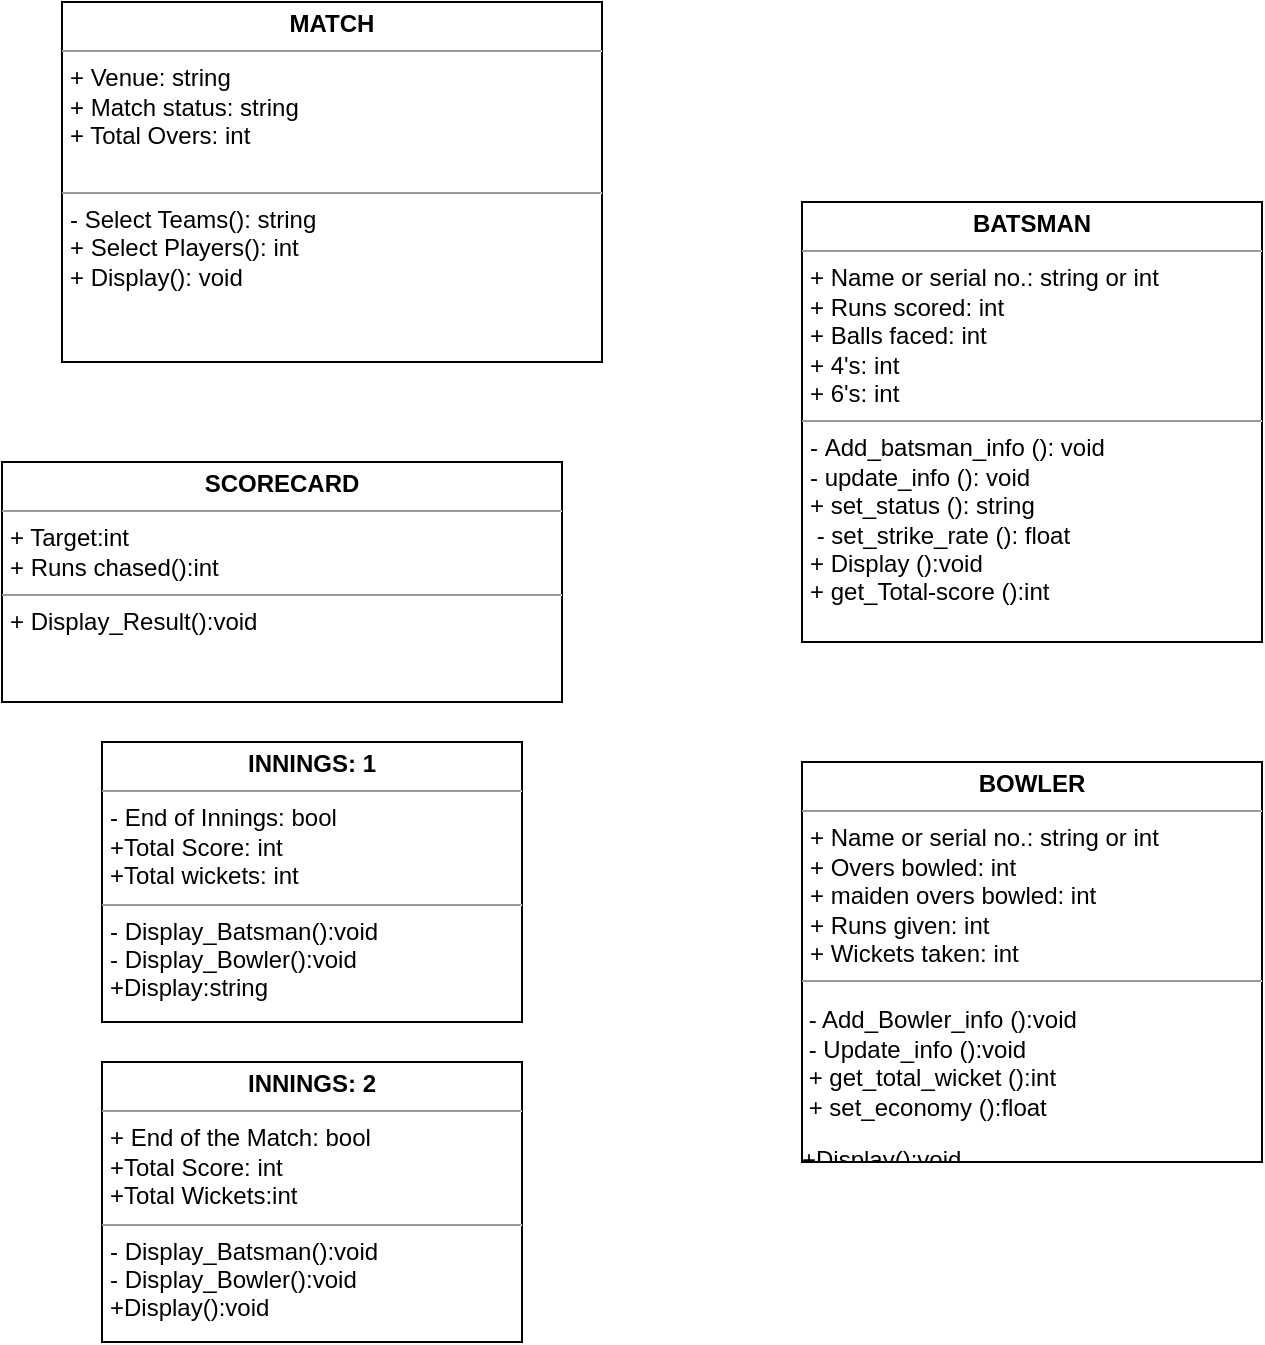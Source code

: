 <mxfile version="14.8.0" type="github"><diagram id="wMzRl5aVPOHGh-fy0kfL" name="Page-1"><mxGraphModel dx="868" dy="482" grid="1" gridSize="10" guides="1" tooltips="1" connect="1" arrows="1" fold="1" page="1" pageScale="1" pageWidth="850" pageHeight="1100" math="0" shadow="0"><root><mxCell id="0"/><mxCell id="1" parent="0"/><mxCell id="ZDCFO0xHtRH1fSpxnqJd-10" value="&lt;p style=&quot;margin: 0px ; margin-top: 4px ; text-align: center&quot;&gt;&lt;b&gt;SCORECARD&lt;/b&gt;&lt;/p&gt;&lt;hr size=&quot;1&quot;&gt;&lt;p style=&quot;margin: 0px ; margin-left: 4px&quot;&gt;+ Target:int&lt;/p&gt;&lt;p style=&quot;margin: 0px ; margin-left: 4px&quot;&gt;+ Runs chased():int&lt;/p&gt;&lt;hr size=&quot;1&quot;&gt;&lt;p style=&quot;margin: 0px ; margin-left: 4px&quot;&gt;+ Display_Result():void&lt;/p&gt;" style="verticalAlign=top;align=left;overflow=fill;fontSize=12;fontFamily=Helvetica;html=1;" parent="1" vertex="1"><mxGeometry x="50" y="270" width="280" height="120" as="geometry"/></mxCell><mxCell id="ZDCFO0xHtRH1fSpxnqJd-11" value="&lt;p style=&quot;margin: 0px ; margin-top: 4px ; text-align: center&quot;&gt;&lt;b&gt;BATSMAN&lt;/b&gt;&lt;/p&gt;&lt;hr size=&quot;1&quot;&gt;&lt;p style=&quot;margin: 0px ; margin-left: 4px&quot;&gt;+ Name or serial no.: string or int&lt;/p&gt;&lt;p style=&quot;margin: 0px ; margin-left: 4px&quot;&gt;+ Runs scored: int&lt;/p&gt;&lt;p style=&quot;margin: 0px ; margin-left: 4px&quot;&gt;+ Balls faced: int&lt;/p&gt;&lt;p style=&quot;margin: 0px ; margin-left: 4px&quot;&gt;+ 4's: int&lt;/p&gt;&lt;p style=&quot;margin: 0px ; margin-left: 4px&quot;&gt;+ 6's: int&lt;/p&gt;&lt;hr size=&quot;1&quot;&gt;&lt;p style=&quot;margin: 0px ; margin-left: 4px&quot;&gt;-&amp;nbsp;&lt;span&gt;Add_batsman_info (): void&lt;/span&gt;&lt;/p&gt;&lt;p style=&quot;margin: 0px ; margin-left: 4px&quot;&gt;&lt;span&gt;- update_info (): void&lt;/span&gt;&lt;/p&gt;&lt;p style=&quot;margin: 0px ; margin-left: 4px&quot;&gt;&lt;span&gt;+ set_status (): string&lt;/span&gt;&lt;/p&gt;&lt;p style=&quot;margin: 0px ; margin-left: 4px&quot;&gt;&lt;span&gt;&amp;nbsp;- set_strike_rate (): float&lt;/span&gt;&lt;/p&gt;&lt;p style=&quot;margin: 0px ; margin-left: 4px&quot;&gt;&lt;span&gt;+ Display ():void&lt;/span&gt;&lt;/p&gt;&lt;p style=&quot;margin: 0px ; margin-left: 4px&quot;&gt;&lt;span&gt;+ get_Total-score&amp;nbsp;():int&lt;/span&gt;&lt;/p&gt;&lt;p class=&quot;MsoNormal&quot;&gt;&lt;span lang=&quot;EN-US&quot;&gt;&lt;br&gt;&lt;br&gt;&lt;br&gt;&lt;/span&gt;&lt;/p&gt;" style="verticalAlign=top;align=left;overflow=fill;fontSize=12;fontFamily=Helvetica;html=1;" parent="1" vertex="1"><mxGeometry x="450" y="140" width="230" height="220" as="geometry"/></mxCell><mxCell id="ZDCFO0xHtRH1fSpxnqJd-12" value="&lt;p style=&quot;margin: 0px ; margin-top: 4px ; text-align: center&quot;&gt;&lt;b&gt;BOWLER&lt;/b&gt;&lt;/p&gt;&lt;hr size=&quot;1&quot;&gt;&lt;p style=&quot;margin: 0px ; margin-left: 4px&quot;&gt;+ Name or serial no.: string or int&lt;/p&gt;&lt;p style=&quot;margin: 0px ; margin-left: 4px&quot;&gt;+ Overs bowled: int&lt;/p&gt;&lt;p style=&quot;margin: 0px ; margin-left: 4px&quot;&gt;+ maiden overs bowled: int&lt;/p&gt;&lt;p style=&quot;margin: 0px ; margin-left: 4px&quot;&gt;+ Runs given: int&lt;/p&gt;&lt;p style=&quot;margin: 0px ; margin-left: 4px&quot;&gt;+ Wickets taken: int&lt;/p&gt;&lt;hr size=&quot;1&quot;&gt;&lt;p class=&quot;MsoNormal&quot;&gt;&lt;span lang=&quot;EN-US&quot;&gt;&amp;nbsp;- Add_Bowler_info ():void&lt;br&gt;&amp;nbsp;- Update_info ():void&lt;br&gt;&amp;nbsp;+ get_total_wicket ():int&lt;br&gt;&amp;nbsp;+ set_economy ():float&lt;/span&gt;&lt;/p&gt;&lt;p class=&quot;MsoNormal&quot;&gt;&lt;span&gt;+Display():void&lt;/span&gt;&lt;/p&gt;" style="verticalAlign=top;align=left;overflow=fill;fontSize=12;fontFamily=Helvetica;html=1;" parent="1" vertex="1"><mxGeometry x="450" y="420" width="230" height="200" as="geometry"/></mxCell><mxCell id="ZDCFO0xHtRH1fSpxnqJd-13" value="&lt;p style=&quot;margin: 0px ; margin-top: 4px ; text-align: center&quot;&gt;&lt;b&gt;MATCH&lt;/b&gt;&lt;/p&gt;&lt;hr size=&quot;1&quot;&gt;&lt;p style=&quot;margin: 0px ; margin-left: 4px&quot;&gt;+ Venue: string&lt;/p&gt;&lt;p style=&quot;margin: 0px ; margin-left: 4px&quot;&gt;+ Match status: string&lt;/p&gt;&lt;p style=&quot;margin: 0px ; margin-left: 4px&quot;&gt;+ Total Overs: int&lt;/p&gt;&lt;p style=&quot;margin: 0px ; margin-left: 4px&quot;&gt;&lt;br&gt;&lt;/p&gt;&lt;hr size=&quot;1&quot;&gt;&lt;p style=&quot;margin: 0px ; margin-left: 4px&quot;&gt;- Select Teams(): string&lt;/p&gt;&lt;p style=&quot;margin: 0px ; margin-left: 4px&quot;&gt;+ Select Players(): int&lt;/p&gt;&lt;p style=&quot;margin: 0px ; margin-left: 4px&quot;&gt;+ Display(): void&lt;/p&gt;" style="verticalAlign=top;align=left;overflow=fill;fontSize=12;fontFamily=Helvetica;html=1;" parent="1" vertex="1"><mxGeometry x="80" y="40" width="270" height="180" as="geometry"/></mxCell><mxCell id="ZDCFO0xHtRH1fSpxnqJd-14" value="&lt;p style=&quot;margin: 0px ; margin-top: 4px ; text-align: center&quot;&gt;&lt;b&gt;INNINGS: 1&lt;/b&gt;&lt;/p&gt;&lt;hr size=&quot;1&quot;&gt;&lt;p style=&quot;margin: 0px ; margin-left: 4px&quot;&gt;- End of Innings: bool&lt;/p&gt;&lt;p style=&quot;margin: 0px ; margin-left: 4px&quot;&gt;+Total Score: int&lt;/p&gt;&lt;p style=&quot;margin: 0px ; margin-left: 4px&quot;&gt;+Total wickets: int&lt;/p&gt;&lt;hr size=&quot;1&quot;&gt;&lt;p style=&quot;margin: 0px ; margin-left: 4px&quot;&gt;- Display_Batsman():void&lt;/p&gt;&lt;p style=&quot;margin: 0px ; margin-left: 4px&quot;&gt;- Display_Bowler():void&lt;/p&gt;&lt;p style=&quot;margin: 0px ; margin-left: 4px&quot;&gt;+Display:string&lt;/p&gt;" style="verticalAlign=top;align=left;overflow=fill;fontSize=12;fontFamily=Helvetica;html=1;" parent="1" vertex="1"><mxGeometry x="100" y="410" width="210" height="140" as="geometry"/></mxCell><mxCell id="ZDCFO0xHtRH1fSpxnqJd-15" value="&lt;p style=&quot;margin: 0px ; margin-top: 4px ; text-align: center&quot;&gt;&lt;b&gt;INNINGS: 2&lt;/b&gt;&lt;/p&gt;&lt;hr size=&quot;1&quot;&gt;&lt;p style=&quot;margin: 0px ; margin-left: 4px&quot;&gt;+ End of the Match: bool&lt;/p&gt;&lt;p style=&quot;margin: 0px ; margin-left: 4px&quot;&gt;+Total Score: int&lt;/p&gt;&lt;p style=&quot;margin: 0px ; margin-left: 4px&quot;&gt;+Total Wickets:int&lt;/p&gt;&lt;hr size=&quot;1&quot;&gt;&lt;p style=&quot;margin: 0px ; margin-left: 4px&quot;&gt;- Display_Batsman():void&lt;/p&gt;&lt;p style=&quot;margin: 0px ; margin-left: 4px&quot;&gt;- Display_Bowler():void&lt;/p&gt;&lt;p style=&quot;margin: 0px ; margin-left: 4px&quot;&gt;+Display():void&lt;/p&gt;" style="verticalAlign=top;align=left;overflow=fill;fontSize=12;fontFamily=Helvetica;html=1;" parent="1" vertex="1"><mxGeometry x="100" y="570" width="210" height="140" as="geometry"/></mxCell></root></mxGraphModel></diagram></mxfile>
